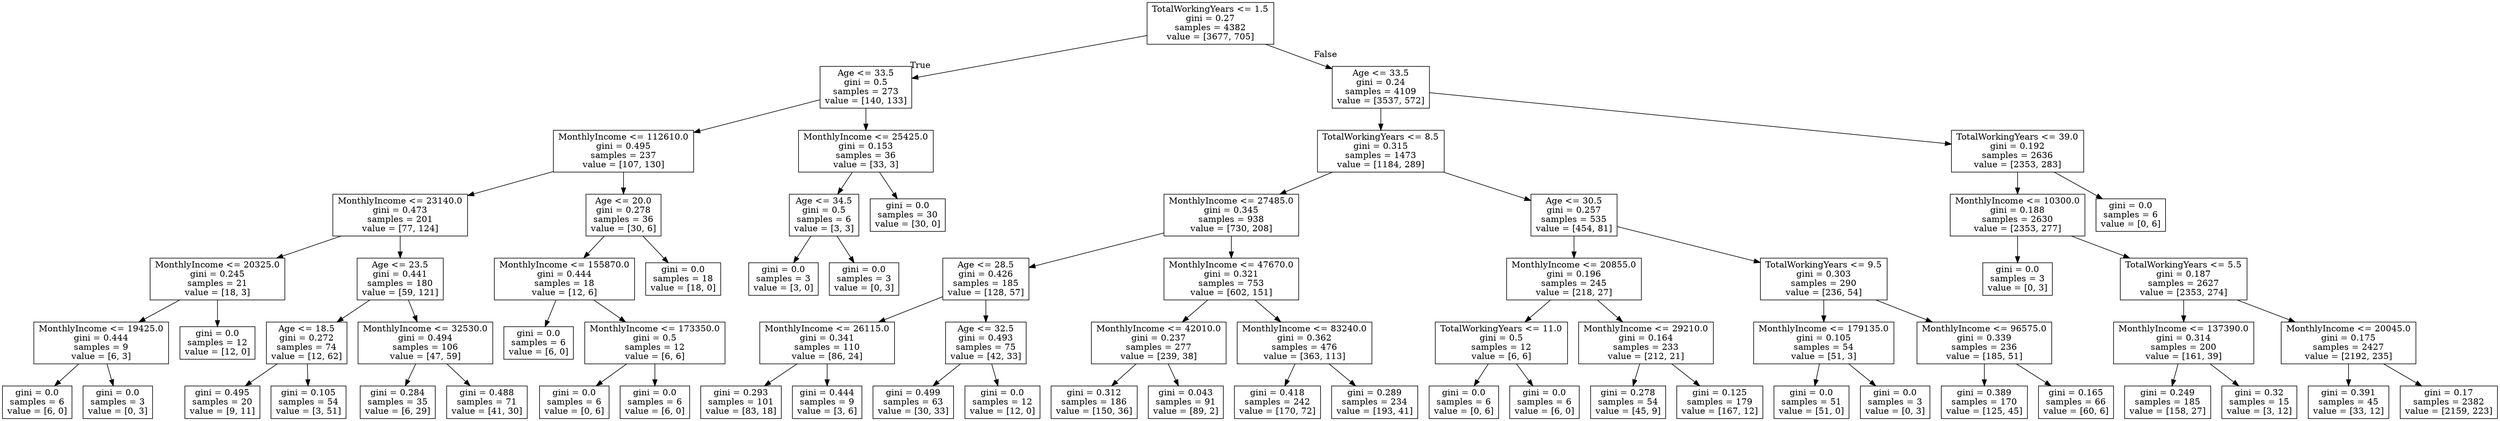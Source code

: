 digraph Tree {
node [shape=box] ;
0 [label="TotalWorkingYears <= 1.5\ngini = 0.27\nsamples = 4382\nvalue = [3677, 705]"] ;
1 [label="Age <= 33.5\ngini = 0.5\nsamples = 273\nvalue = [140, 133]"] ;
0 -> 1 [labeldistance=2.5, labelangle=45, headlabel="True"] ;
2 [label="MonthlyIncome <= 112610.0\ngini = 0.495\nsamples = 237\nvalue = [107, 130]"] ;
1 -> 2 ;
3 [label="MonthlyIncome <= 23140.0\ngini = 0.473\nsamples = 201\nvalue = [77, 124]"] ;
2 -> 3 ;
4 [label="MonthlyIncome <= 20325.0\ngini = 0.245\nsamples = 21\nvalue = [18, 3]"] ;
3 -> 4 ;
5 [label="MonthlyIncome <= 19425.0\ngini = 0.444\nsamples = 9\nvalue = [6, 3]"] ;
4 -> 5 ;
6 [label="gini = 0.0\nsamples = 6\nvalue = [6, 0]"] ;
5 -> 6 ;
7 [label="gini = 0.0\nsamples = 3\nvalue = [0, 3]"] ;
5 -> 7 ;
8 [label="gini = 0.0\nsamples = 12\nvalue = [12, 0]"] ;
4 -> 8 ;
9 [label="Age <= 23.5\ngini = 0.441\nsamples = 180\nvalue = [59, 121]"] ;
3 -> 9 ;
10 [label="Age <= 18.5\ngini = 0.272\nsamples = 74\nvalue = [12, 62]"] ;
9 -> 10 ;
11 [label="gini = 0.495\nsamples = 20\nvalue = [9, 11]"] ;
10 -> 11 ;
12 [label="gini = 0.105\nsamples = 54\nvalue = [3, 51]"] ;
10 -> 12 ;
13 [label="MonthlyIncome <= 32530.0\ngini = 0.494\nsamples = 106\nvalue = [47, 59]"] ;
9 -> 13 ;
14 [label="gini = 0.284\nsamples = 35\nvalue = [6, 29]"] ;
13 -> 14 ;
15 [label="gini = 0.488\nsamples = 71\nvalue = [41, 30]"] ;
13 -> 15 ;
16 [label="Age <= 20.0\ngini = 0.278\nsamples = 36\nvalue = [30, 6]"] ;
2 -> 16 ;
17 [label="MonthlyIncome <= 155870.0\ngini = 0.444\nsamples = 18\nvalue = [12, 6]"] ;
16 -> 17 ;
18 [label="gini = 0.0\nsamples = 6\nvalue = [6, 0]"] ;
17 -> 18 ;
19 [label="MonthlyIncome <= 173350.0\ngini = 0.5\nsamples = 12\nvalue = [6, 6]"] ;
17 -> 19 ;
20 [label="gini = 0.0\nsamples = 6\nvalue = [0, 6]"] ;
19 -> 20 ;
21 [label="gini = 0.0\nsamples = 6\nvalue = [6, 0]"] ;
19 -> 21 ;
22 [label="gini = 0.0\nsamples = 18\nvalue = [18, 0]"] ;
16 -> 22 ;
23 [label="MonthlyIncome <= 25425.0\ngini = 0.153\nsamples = 36\nvalue = [33, 3]"] ;
1 -> 23 ;
24 [label="Age <= 34.5\ngini = 0.5\nsamples = 6\nvalue = [3, 3]"] ;
23 -> 24 ;
25 [label="gini = 0.0\nsamples = 3\nvalue = [3, 0]"] ;
24 -> 25 ;
26 [label="gini = 0.0\nsamples = 3\nvalue = [0, 3]"] ;
24 -> 26 ;
27 [label="gini = 0.0\nsamples = 30\nvalue = [30, 0]"] ;
23 -> 27 ;
28 [label="Age <= 33.5\ngini = 0.24\nsamples = 4109\nvalue = [3537, 572]"] ;
0 -> 28 [labeldistance=2.5, labelangle=-45, headlabel="False"] ;
29 [label="TotalWorkingYears <= 8.5\ngini = 0.315\nsamples = 1473\nvalue = [1184, 289]"] ;
28 -> 29 ;
30 [label="MonthlyIncome <= 27485.0\ngini = 0.345\nsamples = 938\nvalue = [730, 208]"] ;
29 -> 30 ;
31 [label="Age <= 28.5\ngini = 0.426\nsamples = 185\nvalue = [128, 57]"] ;
30 -> 31 ;
32 [label="MonthlyIncome <= 26115.0\ngini = 0.341\nsamples = 110\nvalue = [86, 24]"] ;
31 -> 32 ;
33 [label="gini = 0.293\nsamples = 101\nvalue = [83, 18]"] ;
32 -> 33 ;
34 [label="gini = 0.444\nsamples = 9\nvalue = [3, 6]"] ;
32 -> 34 ;
35 [label="Age <= 32.5\ngini = 0.493\nsamples = 75\nvalue = [42, 33]"] ;
31 -> 35 ;
36 [label="gini = 0.499\nsamples = 63\nvalue = [30, 33]"] ;
35 -> 36 ;
37 [label="gini = 0.0\nsamples = 12\nvalue = [12, 0]"] ;
35 -> 37 ;
38 [label="MonthlyIncome <= 47670.0\ngini = 0.321\nsamples = 753\nvalue = [602, 151]"] ;
30 -> 38 ;
39 [label="MonthlyIncome <= 42010.0\ngini = 0.237\nsamples = 277\nvalue = [239, 38]"] ;
38 -> 39 ;
40 [label="gini = 0.312\nsamples = 186\nvalue = [150, 36]"] ;
39 -> 40 ;
41 [label="gini = 0.043\nsamples = 91\nvalue = [89, 2]"] ;
39 -> 41 ;
42 [label="MonthlyIncome <= 83240.0\ngini = 0.362\nsamples = 476\nvalue = [363, 113]"] ;
38 -> 42 ;
43 [label="gini = 0.418\nsamples = 242\nvalue = [170, 72]"] ;
42 -> 43 ;
44 [label="gini = 0.289\nsamples = 234\nvalue = [193, 41]"] ;
42 -> 44 ;
45 [label="Age <= 30.5\ngini = 0.257\nsamples = 535\nvalue = [454, 81]"] ;
29 -> 45 ;
46 [label="MonthlyIncome <= 20855.0\ngini = 0.196\nsamples = 245\nvalue = [218, 27]"] ;
45 -> 46 ;
47 [label="TotalWorkingYears <= 11.0\ngini = 0.5\nsamples = 12\nvalue = [6, 6]"] ;
46 -> 47 ;
48 [label="gini = 0.0\nsamples = 6\nvalue = [0, 6]"] ;
47 -> 48 ;
49 [label="gini = 0.0\nsamples = 6\nvalue = [6, 0]"] ;
47 -> 49 ;
50 [label="MonthlyIncome <= 29210.0\ngini = 0.164\nsamples = 233\nvalue = [212, 21]"] ;
46 -> 50 ;
51 [label="gini = 0.278\nsamples = 54\nvalue = [45, 9]"] ;
50 -> 51 ;
52 [label="gini = 0.125\nsamples = 179\nvalue = [167, 12]"] ;
50 -> 52 ;
53 [label="TotalWorkingYears <= 9.5\ngini = 0.303\nsamples = 290\nvalue = [236, 54]"] ;
45 -> 53 ;
54 [label="MonthlyIncome <= 179135.0\ngini = 0.105\nsamples = 54\nvalue = [51, 3]"] ;
53 -> 54 ;
55 [label="gini = 0.0\nsamples = 51\nvalue = [51, 0]"] ;
54 -> 55 ;
56 [label="gini = 0.0\nsamples = 3\nvalue = [0, 3]"] ;
54 -> 56 ;
57 [label="MonthlyIncome <= 96575.0\ngini = 0.339\nsamples = 236\nvalue = [185, 51]"] ;
53 -> 57 ;
58 [label="gini = 0.389\nsamples = 170\nvalue = [125, 45]"] ;
57 -> 58 ;
59 [label="gini = 0.165\nsamples = 66\nvalue = [60, 6]"] ;
57 -> 59 ;
60 [label="TotalWorkingYears <= 39.0\ngini = 0.192\nsamples = 2636\nvalue = [2353, 283]"] ;
28 -> 60 ;
61 [label="MonthlyIncome <= 10300.0\ngini = 0.188\nsamples = 2630\nvalue = [2353, 277]"] ;
60 -> 61 ;
62 [label="gini = 0.0\nsamples = 3\nvalue = [0, 3]"] ;
61 -> 62 ;
63 [label="TotalWorkingYears <= 5.5\ngini = 0.187\nsamples = 2627\nvalue = [2353, 274]"] ;
61 -> 63 ;
64 [label="MonthlyIncome <= 137390.0\ngini = 0.314\nsamples = 200\nvalue = [161, 39]"] ;
63 -> 64 ;
65 [label="gini = 0.249\nsamples = 185\nvalue = [158, 27]"] ;
64 -> 65 ;
66 [label="gini = 0.32\nsamples = 15\nvalue = [3, 12]"] ;
64 -> 66 ;
67 [label="MonthlyIncome <= 20045.0\ngini = 0.175\nsamples = 2427\nvalue = [2192, 235]"] ;
63 -> 67 ;
68 [label="gini = 0.391\nsamples = 45\nvalue = [33, 12]"] ;
67 -> 68 ;
69 [label="gini = 0.17\nsamples = 2382\nvalue = [2159, 223]"] ;
67 -> 69 ;
70 [label="gini = 0.0\nsamples = 6\nvalue = [0, 6]"] ;
60 -> 70 ;
}